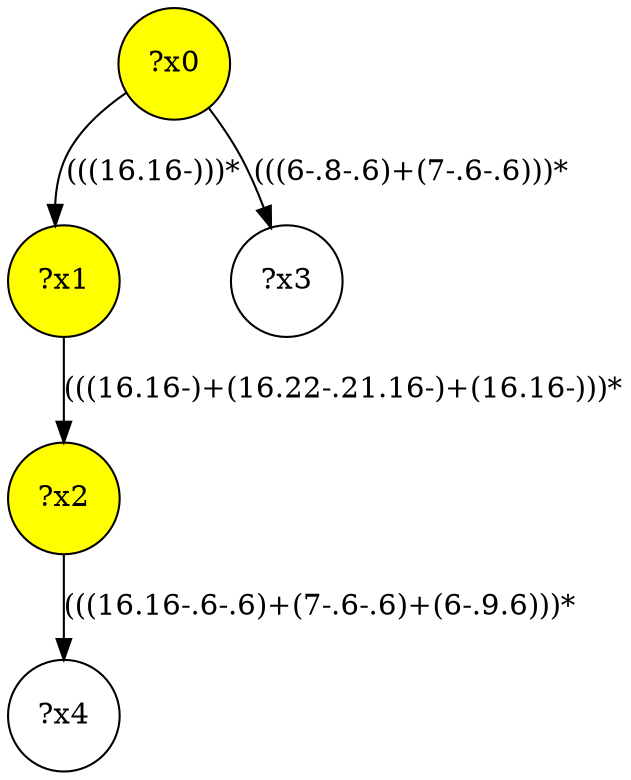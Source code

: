 digraph g {
	x2 [fillcolor="yellow", style="filled," shape=circle, label="?x2"];
	x1 [fillcolor="yellow", style="filled," shape=circle, label="?x1"];
	x0 [fillcolor="yellow", style="filled," shape=circle, label="?x0"];
	x0 -> x1 [label="(((16.16-)))*"];
	x1 -> x2 [label="(((16.16-)+(16.22-.21.16-)+(16.16-)))*"];
	x3 [shape=circle, label="?x3"];
	x0 -> x3 [label="(((6-.8-.6)+(7-.6-.6)))*"];
	x4 [shape=circle, label="?x4"];
	x2 -> x4 [label="(((16.16-.6-.6)+(7-.6-.6)+(6-.9.6)))*"];
}
